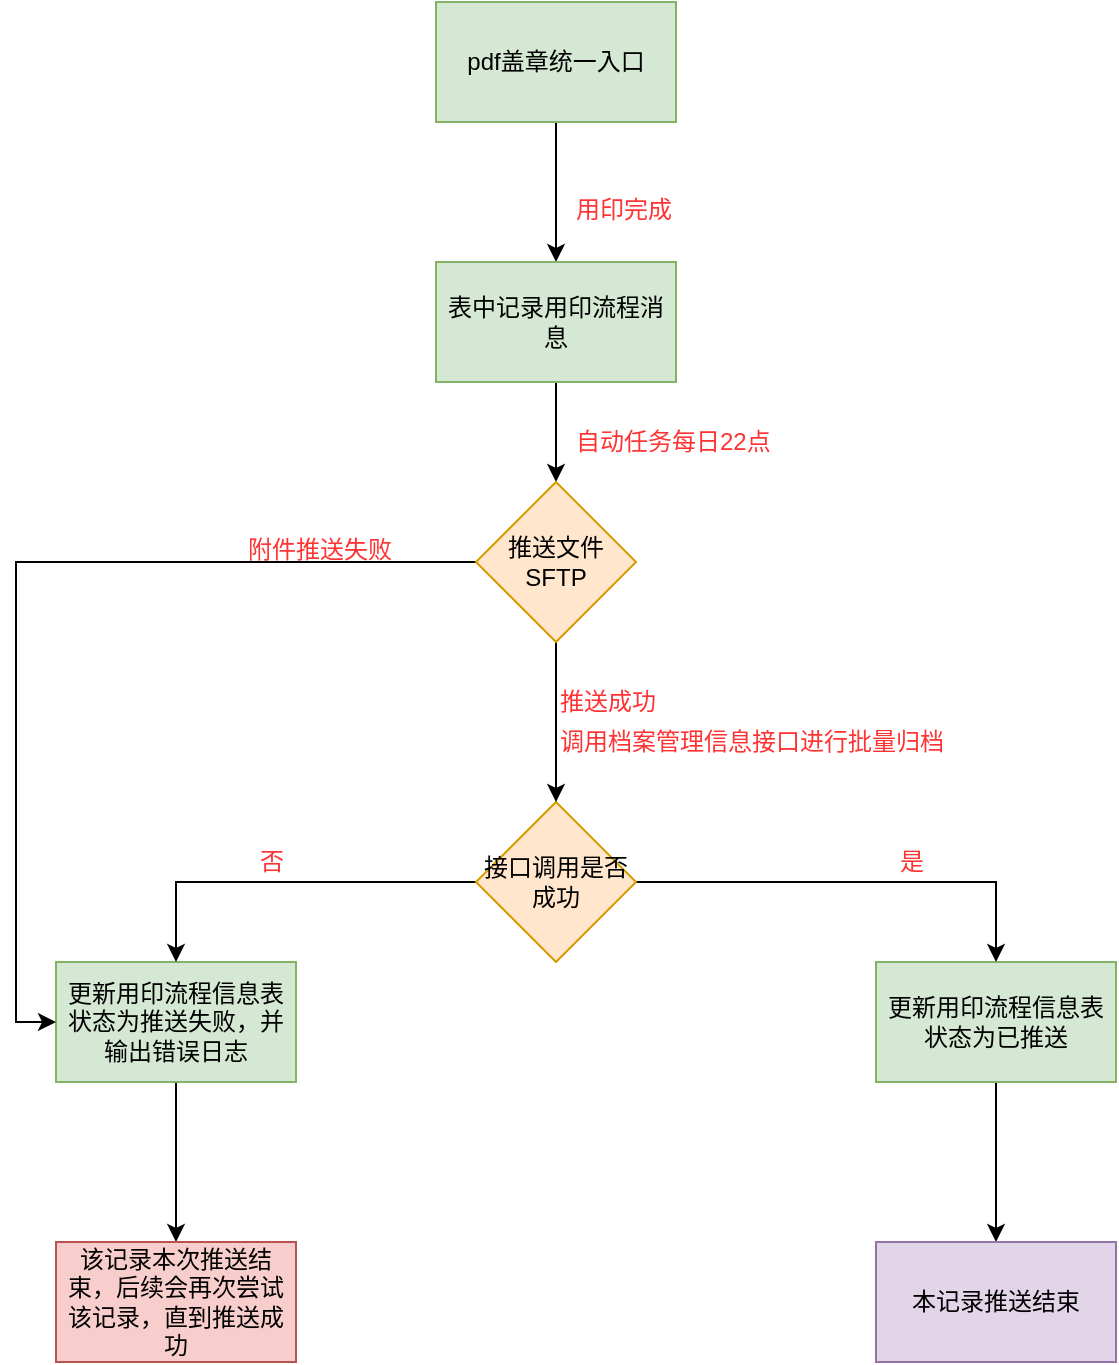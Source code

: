<mxfile version="12.2.0" type="github" pages="1">
  <diagram id="lZfXSt9z3pB1EhVWOsXw" name="第 1 页">
    <mxGraphModel dx="1292" dy="756" grid="1" gridSize="10" guides="1" tooltips="1" connect="1" arrows="1" fold="1" page="1" pageScale="1" pageWidth="850" pageHeight="2300" math="0" shadow="0">
      <root>
        <mxCell id="0"/>
        <mxCell id="1" parent="0"/>
        <mxCell id="4YZOXgnr79mU0bAld9mB-7" value="" style="edgeStyle=orthogonalEdgeStyle;rounded=0;orthogonalLoop=1;jettySize=auto;html=1;" parent="1" source="4YZOXgnr79mU0bAld9mB-2" target="4YZOXgnr79mU0bAld9mB-6" edge="1">
          <mxGeometry relative="1" as="geometry"/>
        </mxCell>
        <mxCell id="4YZOXgnr79mU0bAld9mB-2" value="pdf盖章统一入口" style="rounded=0;whiteSpace=wrap;html=1;fillColor=#d5e8d4;strokeColor=#82b366;" parent="1" vertex="1">
          <mxGeometry x="340" y="70" width="120" height="60" as="geometry"/>
        </mxCell>
        <mxCell id="4YZOXgnr79mU0bAld9mB-33" style="edgeStyle=orthogonalEdgeStyle;rounded=0;orthogonalLoop=1;jettySize=auto;html=1;entryX=0.5;entryY=0;entryDx=0;entryDy=0;" parent="1" source="4YZOXgnr79mU0bAld9mB-6" target="4YZOXgnr79mU0bAld9mB-31" edge="1">
          <mxGeometry relative="1" as="geometry"/>
        </mxCell>
        <mxCell id="4YZOXgnr79mU0bAld9mB-6" value="表中记录用印流程消息" style="rounded=0;whiteSpace=wrap;html=1;fillColor=#d5e8d4;strokeColor=#82b366;" parent="1" vertex="1">
          <mxGeometry x="340" y="200" width="120" height="60" as="geometry"/>
        </mxCell>
        <mxCell id="4YZOXgnr79mU0bAld9mB-29" value="" style="edgeStyle=orthogonalEdgeStyle;rounded=0;orthogonalLoop=1;jettySize=auto;html=1;" parent="1" source="4YZOXgnr79mU0bAld9mB-14" target="4YZOXgnr79mU0bAld9mB-28" edge="1">
          <mxGeometry relative="1" as="geometry"/>
        </mxCell>
        <mxCell id="4YZOXgnr79mU0bAld9mB-14" value="更新用印流程信息表状态为推送失败，并输出错误日志" style="rounded=0;whiteSpace=wrap;html=1;fillColor=#d5e8d4;strokeColor=#82b366;" parent="1" vertex="1">
          <mxGeometry x="150" y="550" width="120" height="60" as="geometry"/>
        </mxCell>
        <mxCell id="4YZOXgnr79mU0bAld9mB-28" value="该记录本次推送结束，后续会再次尝试该记录，直到推送成功" style="rounded=0;whiteSpace=wrap;html=1;fillColor=#f8cecc;strokeColor=#b85450;" parent="1" vertex="1">
          <mxGeometry x="150" y="690" width="120" height="60" as="geometry"/>
        </mxCell>
        <mxCell id="4YZOXgnr79mU0bAld9mB-27" value="" style="edgeStyle=orthogonalEdgeStyle;rounded=0;orthogonalLoop=1;jettySize=auto;html=1;" parent="1" source="4YZOXgnr79mU0bAld9mB-22" target="4YZOXgnr79mU0bAld9mB-26" edge="1">
          <mxGeometry relative="1" as="geometry"/>
        </mxCell>
        <mxCell id="4YZOXgnr79mU0bAld9mB-22" value="更新用印流程信息表状态为已推送" style="rounded=0;whiteSpace=wrap;html=1;fillColor=#d5e8d4;strokeColor=#82b366;" parent="1" vertex="1">
          <mxGeometry x="560" y="550" width="120" height="60" as="geometry"/>
        </mxCell>
        <mxCell id="4YZOXgnr79mU0bAld9mB-26" value="本记录推送结束" style="rounded=0;whiteSpace=wrap;html=1;fillColor=#e1d5e7;strokeColor=#9673a6;" parent="1" vertex="1">
          <mxGeometry x="560" y="690" width="120" height="60" as="geometry"/>
        </mxCell>
        <mxCell id="4YZOXgnr79mU0bAld9mB-8" value="&lt;font color=&quot;#ff3333&quot;&gt;用印完成&lt;/font&gt;" style="text;html=1;resizable=0;points=[];autosize=1;align=left;verticalAlign=top;spacingTop=-4;" parent="1" vertex="1">
          <mxGeometry x="408" y="164" width="60" height="10" as="geometry"/>
        </mxCell>
        <mxCell id="4YZOXgnr79mU0bAld9mB-17" value="&lt;font color=&quot;#ff3333&quot;&gt;调用档案管理信息接口进行批量归档&lt;/font&gt;" style="text;html=1;resizable=0;points=[];autosize=1;align=left;verticalAlign=top;spacingTop=-4;" parent="1" vertex="1">
          <mxGeometry x="400" y="430" width="210" height="10" as="geometry"/>
        </mxCell>
        <mxCell id="4YZOXgnr79mU0bAld9mB-20" style="edgeStyle=orthogonalEdgeStyle;rounded=0;orthogonalLoop=1;jettySize=auto;html=1;entryX=0.5;entryY=0;entryDx=0;entryDy=0;" parent="1" source="4YZOXgnr79mU0bAld9mB-18" target="4YZOXgnr79mU0bAld9mB-14" edge="1">
          <mxGeometry relative="1" as="geometry"/>
        </mxCell>
        <mxCell id="4YZOXgnr79mU0bAld9mB-24" style="edgeStyle=orthogonalEdgeStyle;rounded=0;orthogonalLoop=1;jettySize=auto;html=1;exitX=1;exitY=0.5;exitDx=0;exitDy=0;entryX=0.5;entryY=0;entryDx=0;entryDy=0;" parent="1" source="4YZOXgnr79mU0bAld9mB-18" target="4YZOXgnr79mU0bAld9mB-22" edge="1">
          <mxGeometry relative="1" as="geometry"/>
        </mxCell>
        <mxCell id="4YZOXgnr79mU0bAld9mB-18" value="接口调用是否成功" style="rhombus;whiteSpace=wrap;html=1;fillColor=#ffe6cc;strokeColor=#d79b00;" parent="1" vertex="1">
          <mxGeometry x="360" y="470" width="80" height="80" as="geometry"/>
        </mxCell>
        <mxCell id="4YZOXgnr79mU0bAld9mB-34" style="edgeStyle=orthogonalEdgeStyle;rounded=0;orthogonalLoop=1;jettySize=auto;html=1;entryX=0.5;entryY=0;entryDx=0;entryDy=0;" parent="1" source="4YZOXgnr79mU0bAld9mB-31" target="4YZOXgnr79mU0bAld9mB-18" edge="1">
          <mxGeometry relative="1" as="geometry"/>
        </mxCell>
        <mxCell id="hXC0S9phyiCBOyeqeDfO-1" style="edgeStyle=orthogonalEdgeStyle;rounded=0;orthogonalLoop=1;jettySize=auto;html=1;entryX=0;entryY=0.5;entryDx=0;entryDy=0;" edge="1" parent="1" source="4YZOXgnr79mU0bAld9mB-31" target="4YZOXgnr79mU0bAld9mB-14">
          <mxGeometry relative="1" as="geometry"/>
        </mxCell>
        <mxCell id="4YZOXgnr79mU0bAld9mB-31" value="推送文件SFTP" style="rhombus;whiteSpace=wrap;html=1;fillColor=#ffe6cc;strokeColor=#d79b00;" parent="1" vertex="1">
          <mxGeometry x="360" y="310" width="80" height="80" as="geometry"/>
        </mxCell>
        <mxCell id="4YZOXgnr79mU0bAld9mB-21" value="&lt;font color=&quot;#ff3333&quot;&gt;否&lt;/font&gt;" style="text;html=1;resizable=0;points=[];autosize=1;align=left;verticalAlign=top;spacingTop=-4;" parent="1" vertex="1">
          <mxGeometry x="250" y="490" width="30" height="10" as="geometry"/>
        </mxCell>
        <mxCell id="4YZOXgnr79mU0bAld9mB-25" value="&lt;font color=&quot;#ff3333&quot;&gt;是&lt;/font&gt;" style="text;html=1;resizable=0;points=[];autosize=1;align=left;verticalAlign=top;spacingTop=-4;" parent="1" vertex="1">
          <mxGeometry x="570" y="490" width="30" height="10" as="geometry"/>
        </mxCell>
        <mxCell id="4YZOXgnr79mU0bAld9mB-30" value="&lt;font color=&quot;#ff3333&quot;&gt;自动任务每日22点&lt;/font&gt;" style="text;html=1;resizable=0;points=[];autosize=1;align=left;verticalAlign=top;spacingTop=-4;" parent="1" vertex="1">
          <mxGeometry x="408" y="280" width="110" height="10" as="geometry"/>
        </mxCell>
        <mxCell id="4YZOXgnr79mU0bAld9mB-35" value="&lt;font color=&quot;#ff3333&quot;&gt;推送成功&lt;/font&gt;" style="text;html=1;resizable=0;points=[];autosize=1;align=left;verticalAlign=top;spacingTop=-4;" parent="1" vertex="1">
          <mxGeometry x="400" y="410" width="60" height="10" as="geometry"/>
        </mxCell>
        <mxCell id="4YZOXgnr79mU0bAld9mB-38" value="&lt;font color=&quot;#ff3333&quot;&gt;附件推送失败&lt;/font&gt;" style="text;html=1;resizable=0;points=[];autosize=1;align=left;verticalAlign=top;spacingTop=-4;" parent="1" vertex="1">
          <mxGeometry x="244" y="334" width="90" height="10" as="geometry"/>
        </mxCell>
      </root>
    </mxGraphModel>
  </diagram>
</mxfile>
